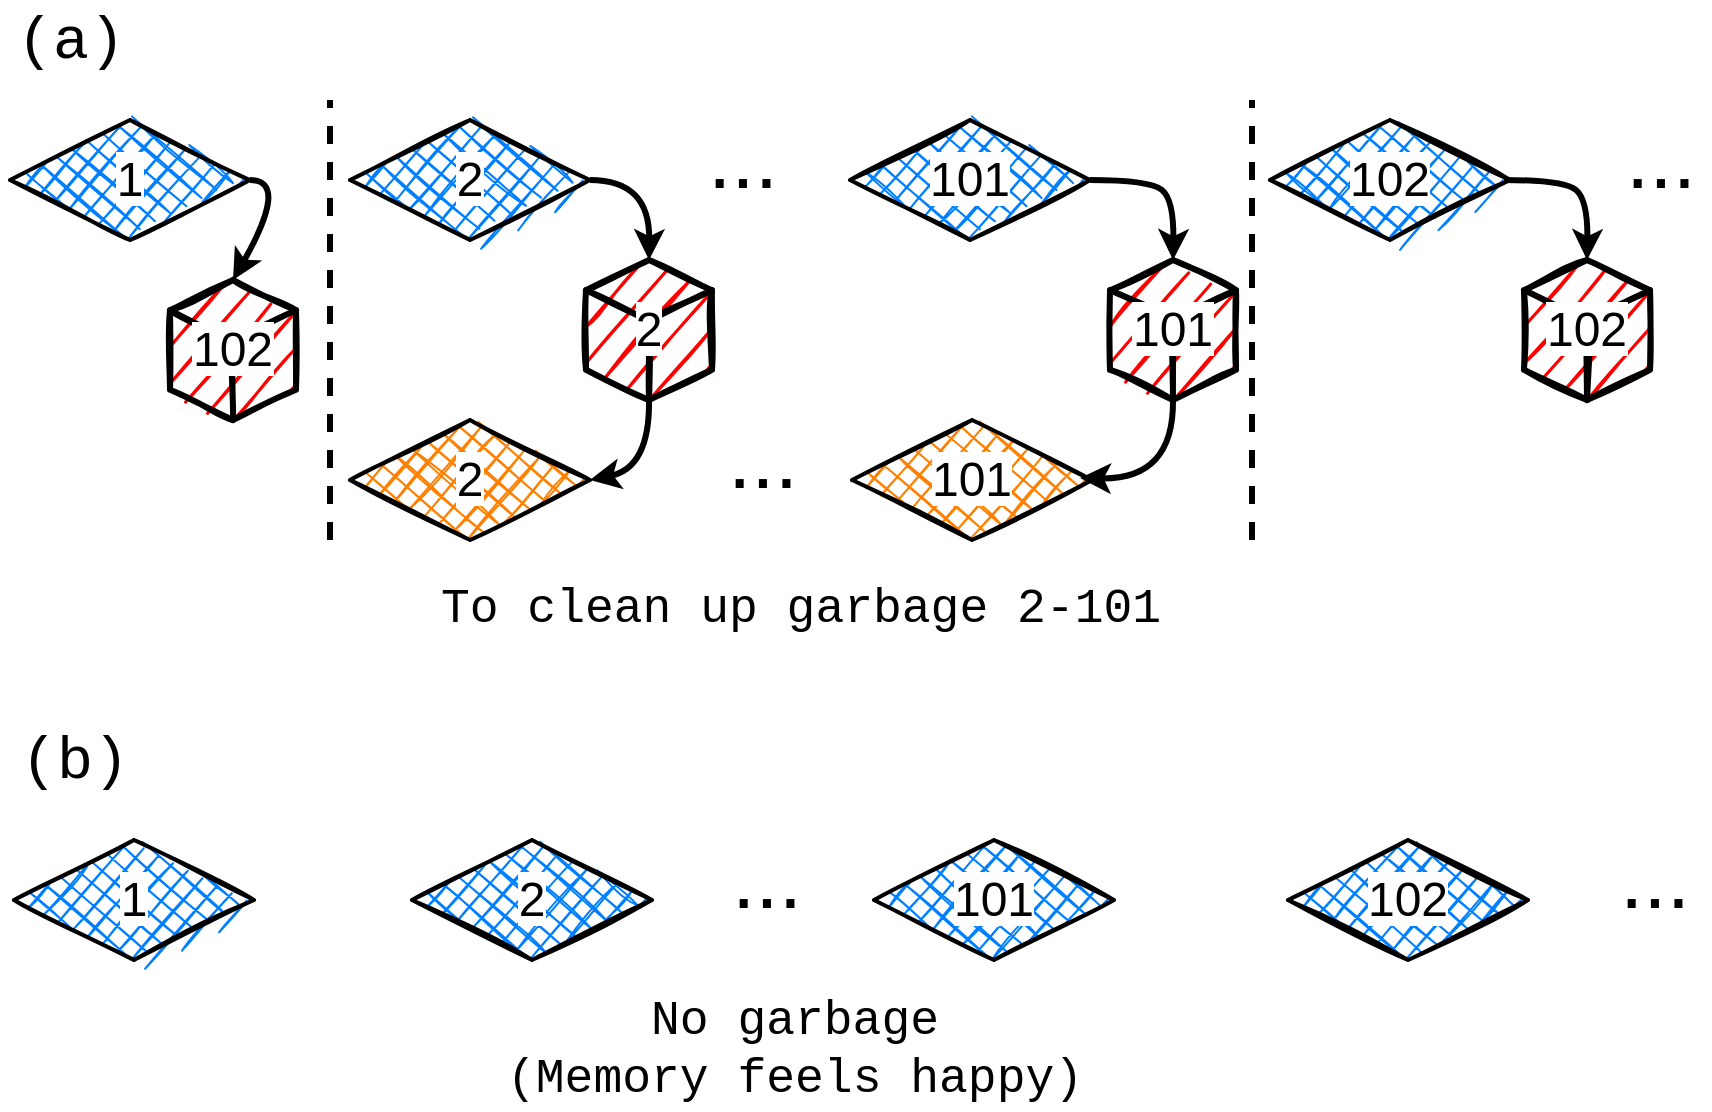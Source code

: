 <mxfile version="13.6.2" type="device"><diagram id="SO5mpmOKLTl0h1SZBRKA" name="Page-1"><mxGraphModel dx="1336" dy="802" grid="1" gridSize="10" guides="1" tooltips="1" connect="1" arrows="1" fold="1" page="1" pageScale="1" pageWidth="900" pageHeight="600" math="0" shadow="0"><root><mxCell id="0"/><mxCell id="1" parent="0"/><mxCell id="bICH9R27cjKeEWUsa5h3-2" value="..." style="text;html=1;align=center;verticalAlign=middle;resizable=0;points=[];autosize=1;fontSize=42;" vertex="1" parent="1"><mxGeometry x="369" y="70" width="50" height="60" as="geometry"/></mxCell><mxCell id="bICH9R27cjKeEWUsa5h3-5" value="..." style="text;html=1;align=center;verticalAlign=middle;resizable=0;points=[];autosize=1;fontSize=42;" vertex="1" parent="1"><mxGeometry x="828" y="70" width="50" height="60" as="geometry"/></mxCell><mxCell id="bICH9R27cjKeEWUsa5h3-26" value="No garbage&lt;br&gt;(Memory feels happy)" style="text;html=1;align=center;verticalAlign=middle;resizable=0;points=[];autosize=1;fontSize=24;fontFamily=Courier New;" vertex="1" parent="1"><mxGeometry x="270" y="515" width="300" height="60" as="geometry"/></mxCell><mxCell id="bICH9R27cjKeEWUsa5h3-32" value="&lt;font style=&quot;font-size: 24px ; background-color: rgb(255 , 255 , 255)&quot;&gt;2&lt;/font&gt;" style="html=1;whiteSpace=wrap;shape=isoCube2;backgroundOutline=1;isoAngle=15;sketch=1;fillColor=#FF0000;strokeWidth=3;shadow=0;" vertex="1" parent="1"><mxGeometry x="316" y="150" width="63" height="70" as="geometry"/></mxCell><mxCell id="bICH9R27cjKeEWUsa5h3-33" value="" style="curved=1;endArrow=none;html=1;exitX=0.5;exitY=0;exitDx=0;exitDy=0;exitPerimeter=0;entryX=1;entryY=0.5;entryDx=0;entryDy=0;entryPerimeter=0;strokeWidth=3;endFill=0;startArrow=classic;startFill=1;" edge="1" parent="1" source="bICH9R27cjKeEWUsa5h3-32"><mxGeometry width="50" height="50" relative="1" as="geometry"><mxPoint x="378" y="330" as="sourcePoint"/><mxPoint x="318" y="110" as="targetPoint"/><Array as="points"><mxPoint x="348" y="110"/></Array></mxGeometry></mxCell><mxCell id="bICH9R27cjKeEWUsa5h3-36" value="" style="curved=1;endArrow=none;html=1;exitX=0.5;exitY=0;exitDx=0;exitDy=0;exitPerimeter=0;entryX=1;entryY=0.5;entryDx=0;entryDy=0;entryPerimeter=0;strokeWidth=3;endFill=0;startArrow=classic;startFill=1;" edge="1" parent="1"><mxGeometry width="50" height="50" relative="1" as="geometry"><mxPoint x="816.5" y="150" as="sourcePoint"/><mxPoint x="775" y="110" as="targetPoint"/><Array as="points"><mxPoint x="817" y="120"/><mxPoint x="805" y="110"/></Array></mxGeometry></mxCell><mxCell id="bICH9R27cjKeEWUsa5h3-38" value="" style="curved=1;endArrow=none;html=1;exitX=0.5;exitY=0;exitDx=0;exitDy=0;exitPerimeter=0;entryX=1;entryY=0.5;entryDx=0;entryDy=0;entryPerimeter=0;strokeWidth=3;startArrow=classic;startFill=1;endFill=0;" edge="1" parent="1"><mxGeometry width="50" height="50" relative="1" as="geometry"><mxPoint x="609.5" y="150" as="sourcePoint"/><mxPoint x="568" y="110" as="targetPoint"/><Array as="points"><mxPoint x="610" y="120"/><mxPoint x="598" y="110"/></Array></mxGeometry></mxCell><mxCell id="bICH9R27cjKeEWUsa5h3-40" value="..." style="text;html=1;align=center;verticalAlign=middle;resizable=0;points=[];autosize=1;fontSize=42;" vertex="1" parent="1"><mxGeometry x="379" y="220" width="50" height="60" as="geometry"/></mxCell><mxCell id="bICH9R27cjKeEWUsa5h3-43" value="&lt;font style=&quot;font-size: 24px ; background-color: rgb(255 , 255 , 255)&quot;&gt;2&lt;/font&gt;" style="rhombus;whiteSpace=wrap;html=1;strokeWidth=2;fillWeight=-1;hachureGap=8;fillStyle=cross-hatch;sketch=1;fillColor=#007FFF;" vertex="1" parent="1"><mxGeometry x="198" y="80" width="120" height="60" as="geometry"/></mxCell><mxCell id="bICH9R27cjKeEWUsa5h3-44" value="&lt;font style=&quot;font-size: 24px ; background-color: rgb(255 , 255 , 255)&quot;&gt;1&lt;/font&gt;" style="rhombus;whiteSpace=wrap;html=1;strokeWidth=2;fillWeight=-1;hachureGap=8;fillStyle=cross-hatch;sketch=1;fillColor=#007FFF;" vertex="1" parent="1"><mxGeometry x="28" y="80" width="120" height="60" as="geometry"/></mxCell><mxCell id="bICH9R27cjKeEWUsa5h3-45" value="&lt;font style=&quot;font-size: 24px ; background-color: rgb(255 , 255 , 255)&quot;&gt;101&lt;/font&gt;" style="rhombus;whiteSpace=wrap;html=1;strokeWidth=2;fillWeight=-1;hachureGap=8;fillStyle=cross-hatch;sketch=1;fillColor=#007FFF;" vertex="1" parent="1"><mxGeometry x="448" y="80" width="120" height="60" as="geometry"/></mxCell><mxCell id="bICH9R27cjKeEWUsa5h3-46" value="&lt;font style=&quot;font-size: 24px ; background-color: rgb(255 , 255 , 255)&quot;&gt;102&lt;/font&gt;" style="rhombus;whiteSpace=wrap;html=1;strokeWidth=2;fillWeight=-1;hachureGap=8;fillStyle=cross-hatch;sketch=1;fillColor=#007FFF;" vertex="1" parent="1"><mxGeometry x="658" y="80" width="120" height="60" as="geometry"/></mxCell><mxCell id="bICH9R27cjKeEWUsa5h3-49" value="&lt;font style=&quot;font-size: 24px ; background-color: rgb(255 , 255 , 255)&quot;&gt;101&lt;/font&gt;" style="rhombus;whiteSpace=wrap;html=1;strokeWidth=2;fillWeight=-1;hachureGap=8;fillStyle=cross-hatch;sketch=1;rotation=0;fillColor=#FF8000;" vertex="1" parent="1"><mxGeometry x="449" y="230" width="120" height="60" as="geometry"/></mxCell><mxCell id="bICH9R27cjKeEWUsa5h3-52" value="" style="curved=1;endArrow=none;html=1;entryX=0.5;entryY=1;entryDx=0;entryDy=0;entryPerimeter=0;strokeWidth=3;startArrow=classic;startFill=1;endFill=0;exitX=1;exitY=0.5;exitDx=0;exitDy=0;" edge="1" parent="1" source="bICH9R27cjKeEWUsa5h3-53" target="bICH9R27cjKeEWUsa5h3-32"><mxGeometry width="50" height="50" relative="1" as="geometry"><mxPoint x="287" y="260" as="sourcePoint"/><mxPoint x="358.5" y="220" as="targetPoint"/><Array as="points"><mxPoint x="348" y="254"/></Array></mxGeometry></mxCell><mxCell id="bICH9R27cjKeEWUsa5h3-53" value="&lt;font style=&quot;font-size: 24px ; background-color: rgb(255 , 255 , 255)&quot;&gt;2&lt;/font&gt;" style="rhombus;whiteSpace=wrap;html=1;strokeWidth=2;fillWeight=-1;hachureGap=8;fillStyle=cross-hatch;sketch=1;rotation=0;fillColor=#FF8000;" vertex="1" parent="1"><mxGeometry x="198" y="230" width="120" height="60" as="geometry"/></mxCell><mxCell id="bICH9R27cjKeEWUsa5h3-54" value="To clean up garbage 2-101" style="text;html=1;align=center;verticalAlign=middle;resizable=0;points=[];autosize=1;fontSize=24;fontFamily=Courier New;" vertex="1" parent="1"><mxGeometry x="233" y="310" width="380" height="30" as="geometry"/></mxCell><mxCell id="bICH9R27cjKeEWUsa5h3-55" value="..." style="text;html=1;align=center;verticalAlign=middle;resizable=0;points=[];autosize=1;fontSize=42;" vertex="1" parent="1"><mxGeometry x="381" y="430" width="50" height="60" as="geometry"/></mxCell><mxCell id="bICH9R27cjKeEWUsa5h3-60" value="&lt;font style=&quot;font-size: 24px ; background-color: rgb(255 , 255 , 255)&quot;&gt;2&lt;/font&gt;" style="rhombus;whiteSpace=wrap;html=1;strokeWidth=2;fillWeight=-1;hachureGap=8;fillStyle=cross-hatch;sketch=1;fillColor=#007FFF;" vertex="1" parent="1"><mxGeometry x="229" y="440" width="120" height="60" as="geometry"/></mxCell><mxCell id="bICH9R27cjKeEWUsa5h3-61" value="&lt;font style=&quot;font-size: 24px ; background-color: rgb(255 , 255 , 255)&quot;&gt;1&lt;/font&gt;" style="rhombus;whiteSpace=wrap;html=1;strokeWidth=2;fillWeight=-1;hachureGap=8;fillStyle=cross-hatch;sketch=1;fillColor=#007FFF;" vertex="1" parent="1"><mxGeometry x="30" y="440" width="120" height="60" as="geometry"/></mxCell><mxCell id="bICH9R27cjKeEWUsa5h3-62" value="&lt;font style=&quot;font-size: 24px ; background-color: rgb(255 , 255 , 255)&quot;&gt;101&lt;/font&gt;" style="rhombus;whiteSpace=wrap;html=1;strokeWidth=2;fillWeight=-1;hachureGap=8;fillStyle=cross-hatch;sketch=1;fillColor=#007FFF;" vertex="1" parent="1"><mxGeometry x="460" y="440" width="120" height="60" as="geometry"/></mxCell><mxCell id="bICH9R27cjKeEWUsa5h3-63" value="&lt;font style=&quot;font-size: 24px ; background-color: rgb(255 , 255 , 255)&quot;&gt;102&lt;/font&gt;" style="rhombus;whiteSpace=wrap;html=1;strokeWidth=2;fillWeight=-1;hachureGap=8;fillStyle=cross-hatch;sketch=1;fillColor=#007FFF;" vertex="1" parent="1"><mxGeometry x="667" y="440" width="120" height="60" as="geometry"/></mxCell><mxCell id="bICH9R27cjKeEWUsa5h3-64" value="..." style="text;html=1;align=center;verticalAlign=middle;resizable=0;points=[];autosize=1;fontSize=42;" vertex="1" parent="1"><mxGeometry x="825" y="430" width="50" height="60" as="geometry"/></mxCell><mxCell id="bICH9R27cjKeEWUsa5h3-70" value="&lt;font style=&quot;font-size: 24px ; background-color: rgb(255 , 255 , 255)&quot;&gt;101&lt;/font&gt;" style="html=1;whiteSpace=wrap;shape=isoCube2;backgroundOutline=1;isoAngle=15;sketch=1;fillColor=#FF0000;strokeWidth=3;shadow=0;" vertex="1" parent="1"><mxGeometry x="578" y="150" width="63" height="70" as="geometry"/></mxCell><mxCell id="bICH9R27cjKeEWUsa5h3-71" value="&lt;font style=&quot;font-size: 24px ; background-color: rgb(255 , 255 , 255)&quot;&gt;102&lt;/font&gt;" style="html=1;whiteSpace=wrap;shape=isoCube2;backgroundOutline=1;isoAngle=15;sketch=1;fillColor=#FF0000;strokeWidth=3;shadow=0;" vertex="1" parent="1"><mxGeometry x="785" y="150" width="63" height="70" as="geometry"/></mxCell><mxCell id="bICH9R27cjKeEWUsa5h3-74" value="" style="curved=1;endArrow=none;html=1;exitX=0.95;exitY=0.483;exitDx=0;exitDy=0;entryX=0.5;entryY=1;entryDx=0;entryDy=0;entryPerimeter=0;strokeWidth=3;startArrow=classic;startFill=1;endFill=0;exitPerimeter=0;" edge="1" parent="1" source="bICH9R27cjKeEWUsa5h3-49" target="bICH9R27cjKeEWUsa5h3-70"><mxGeometry width="50" height="50" relative="1" as="geometry"><mxPoint x="328" y="270" as="sourcePoint"/><mxPoint x="368.5" y="230" as="targetPoint"/><Array as="points"><mxPoint x="610" y="260"/></Array></mxGeometry></mxCell><mxCell id="bICH9R27cjKeEWUsa5h3-77" value="" style="endArrow=none;dashed=1;html=1;strokeWidth=3;" edge="1" parent="1"><mxGeometry width="50" height="50" relative="1" as="geometry"><mxPoint x="188" y="290" as="sourcePoint"/><mxPoint x="188" y="70" as="targetPoint"/></mxGeometry></mxCell><mxCell id="bICH9R27cjKeEWUsa5h3-78" value="" style="endArrow=none;dashed=1;html=1;strokeWidth=3;" edge="1" parent="1"><mxGeometry width="50" height="50" relative="1" as="geometry"><mxPoint x="649" y="290" as="sourcePoint"/><mxPoint x="649" y="70" as="targetPoint"/></mxGeometry></mxCell><mxCell id="bICH9R27cjKeEWUsa5h3-79" value="&lt;font style=&quot;font-size: 30px;&quot;&gt;(a)&lt;/font&gt;" style="text;html=1;align=center;verticalAlign=middle;resizable=0;points=[];autosize=1;fontFamily=Courier New;fontSize=30;" vertex="1" parent="1"><mxGeometry x="23" y="20" width="70" height="40" as="geometry"/></mxCell><mxCell id="bICH9R27cjKeEWUsa5h3-80" value="&lt;font style=&quot;font-size: 30px&quot;&gt;(b)&lt;/font&gt;" style="text;html=1;align=center;verticalAlign=middle;resizable=0;points=[];autosize=1;fontFamily=Courier New;fontSize=30;" vertex="1" parent="1"><mxGeometry x="25" y="380" width="70" height="40" as="geometry"/></mxCell><mxCell id="bICH9R27cjKeEWUsa5h3-81" value="" style="curved=1;endArrow=none;html=1;exitX=0.5;exitY=0;exitDx=0;exitDy=0;exitPerimeter=0;entryX=1;entryY=0.5;entryDx=0;entryDy=0;strokeWidth=3;endFill=0;startArrow=classic;startFill=1;" edge="1" parent="1" source="bICH9R27cjKeEWUsa5h3-82" target="bICH9R27cjKeEWUsa5h3-44"><mxGeometry width="50" height="50" relative="1" as="geometry"><mxPoint x="134.5" y="160" as="sourcePoint"/><mxPoint x="93" y="120" as="targetPoint"/><Array as="points"><mxPoint x="168" y="110"/></Array></mxGeometry></mxCell><mxCell id="bICH9R27cjKeEWUsa5h3-82" value="&lt;font style=&quot;font-size: 24px ; background-color: rgb(255 , 255 , 255)&quot;&gt;102&lt;/font&gt;" style="html=1;whiteSpace=wrap;shape=isoCube2;backgroundOutline=1;isoAngle=15;sketch=1;fillColor=#FF0000;strokeWidth=3;shadow=0;" vertex="1" parent="1"><mxGeometry x="108" y="160" width="63" height="70" as="geometry"/></mxCell></root></mxGraphModel></diagram></mxfile>